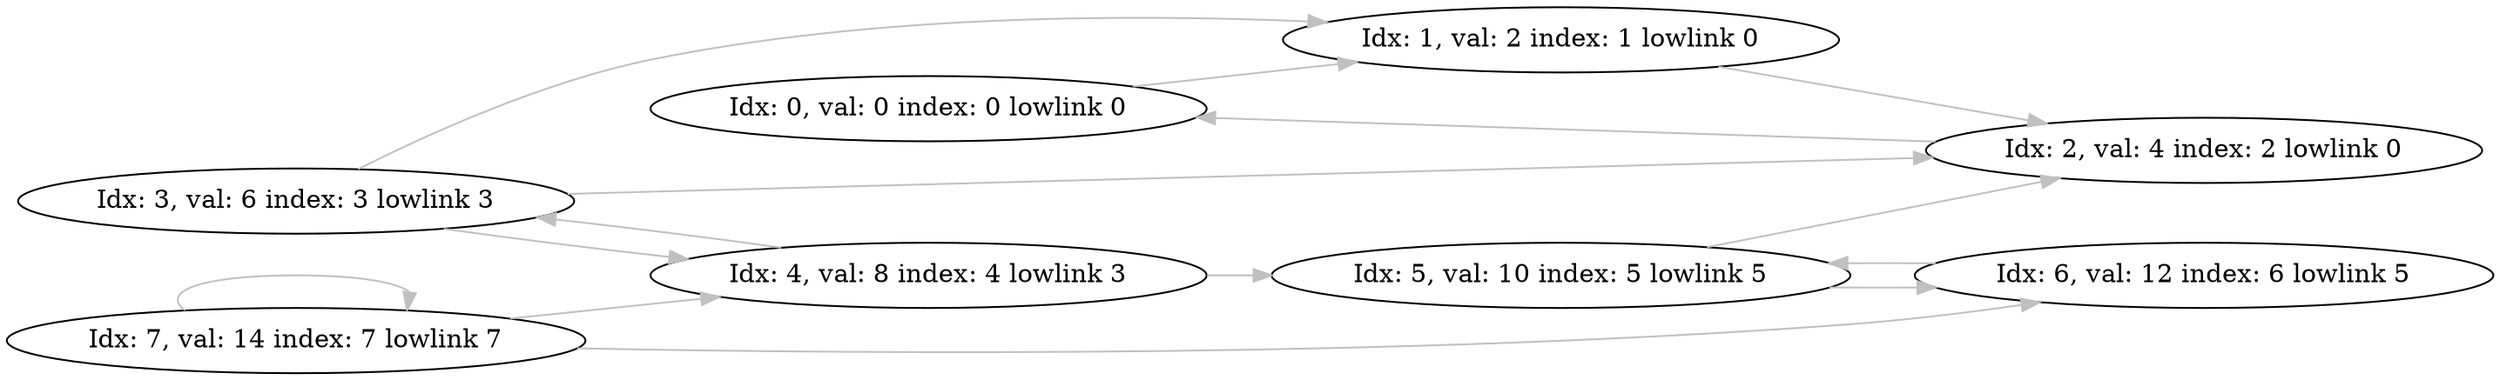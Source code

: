 digraph g
{ 
node [shape=none]
rankdir="LR"
node_0_0
[ shape = oval; label = "Idx: 0, val: 0 index: 0 lowlink 0" ];
node_0_0 -> node_1_0 [  color=gray ]
node_1_0
[ shape = oval; label = "Idx: 1, val: 2 index: 1 lowlink 0" ];
node_1_0 -> node_2_0 [  color=gray ]
node_2_0
[ shape = oval; label = "Idx: 2, val: 4 index: 2 lowlink 0" ];
node_2_0 -> node_0_0 [  color=gray ]
node_3_0
[ shape = oval; label = "Idx: 3, val: 6 index: 3 lowlink 3" ];
node_3_0 -> node_4_0 [  color=gray ]
node_3_0 -> node_2_0 [  color=gray ]
node_3_0 -> node_1_0 [  color=gray ]
node_4_0
[ shape = oval; label = "Idx: 4, val: 8 index: 4 lowlink 3" ];
node_4_0 -> node_5_0 [  color=gray ]
node_4_0 -> node_3_0 [  color=gray ]
node_5_0
[ shape = oval; label = "Idx: 5, val: 10 index: 5 lowlink 5" ];
node_5_0 -> node_6_0 [  color=gray ]
node_5_0 -> node_2_0 [  color=gray ]
node_6_0
[ shape = oval; label = "Idx: 6, val: 12 index: 6 lowlink 5" ];
node_6_0 -> node_5_0 [  color=gray ]
node_7_0
[ shape = oval; label = "Idx: 7, val: 14 index: 7 lowlink 7" ];
node_7_0 -> node_6_0 [  color=gray ]
node_7_0 -> node_4_0 [  color=gray ]
node_7_0 -> node_7_0 [  color=gray ]
}
